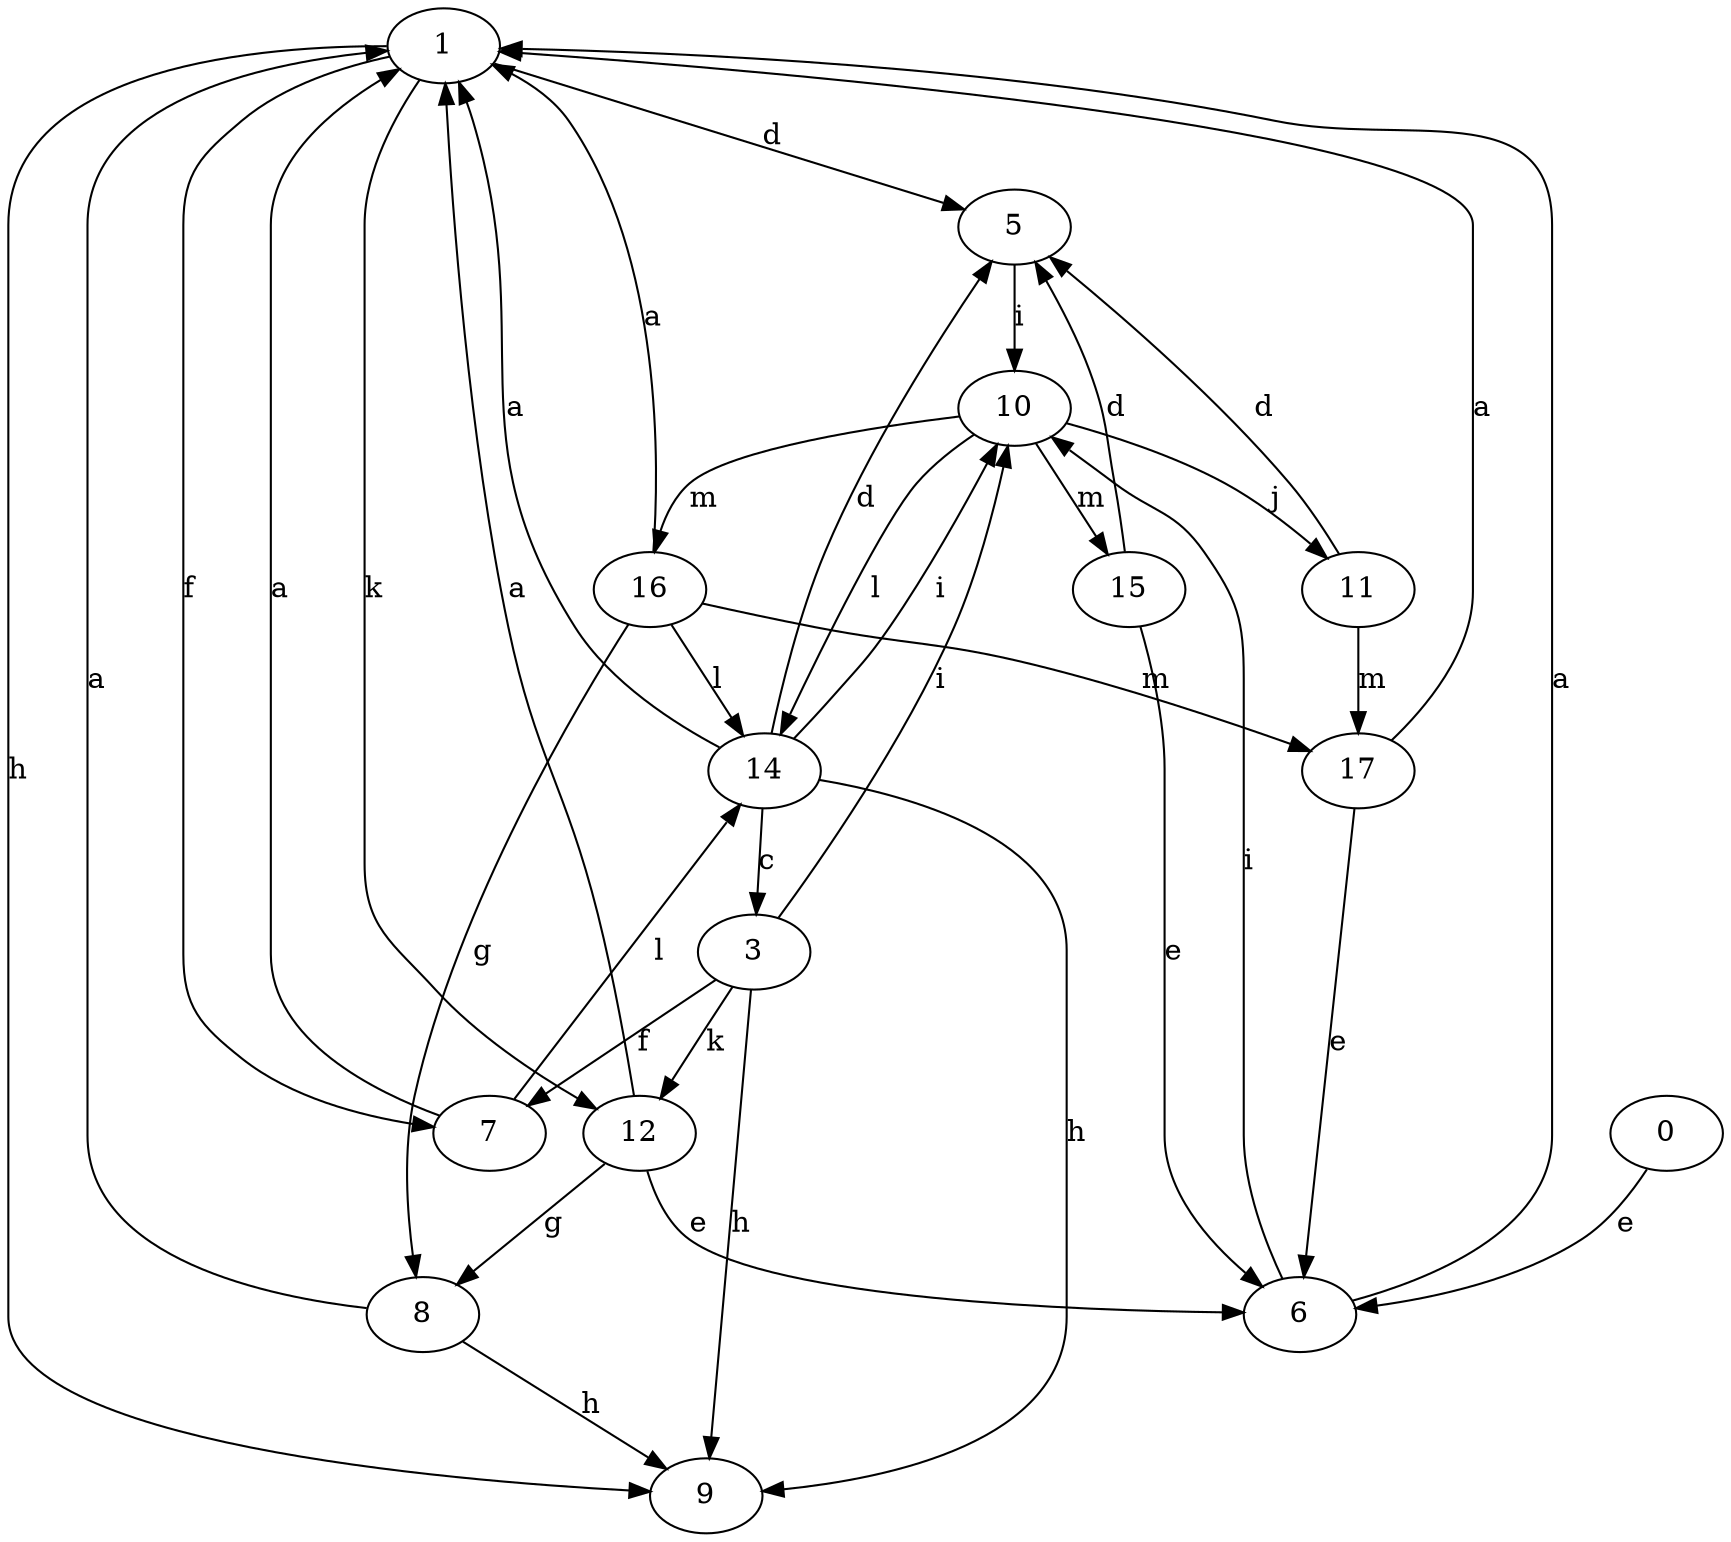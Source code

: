 strict digraph  {
1;
3;
5;
6;
7;
8;
9;
10;
11;
12;
14;
15;
16;
17;
0;
1 -> 5  [label=d];
1 -> 7  [label=f];
1 -> 9  [label=h];
1 -> 12  [label=k];
3 -> 7  [label=f];
3 -> 9  [label=h];
3 -> 10  [label=i];
3 -> 12  [label=k];
5 -> 10  [label=i];
6 -> 1  [label=a];
6 -> 10  [label=i];
7 -> 1  [label=a];
7 -> 14  [label=l];
8 -> 1  [label=a];
8 -> 9  [label=h];
10 -> 11  [label=j];
10 -> 14  [label=l];
10 -> 15  [label=m];
10 -> 16  [label=m];
11 -> 5  [label=d];
11 -> 17  [label=m];
12 -> 1  [label=a];
12 -> 6  [label=e];
12 -> 8  [label=g];
14 -> 1  [label=a];
14 -> 3  [label=c];
14 -> 5  [label=d];
14 -> 9  [label=h];
14 -> 10  [label=i];
15 -> 5  [label=d];
15 -> 6  [label=e];
16 -> 1  [label=a];
16 -> 8  [label=g];
16 -> 14  [label=l];
16 -> 17  [label=m];
17 -> 1  [label=a];
17 -> 6  [label=e];
0 -> 6  [label=e];
}
